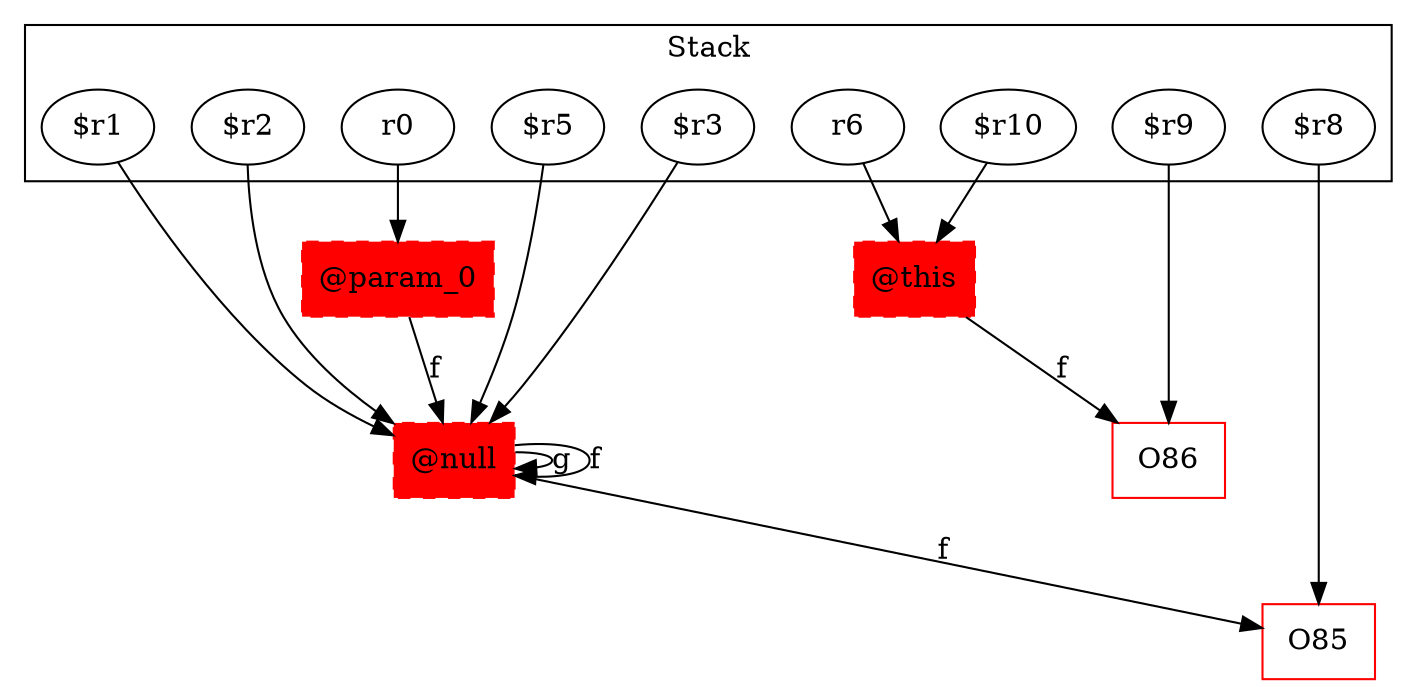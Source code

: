 digraph sample {
  rankDir="LR";
  subgraph cluster_0 {
    label="Stack"
    "$r1"; "$r2"; "r0"; "$r10"; "$r9"; "$r8"; "$r5"; "r6"; "$r3"; 
  }
  "$r1" -> { "@null"[shape=box]};
  "$r2" -> { "@null"[shape=box]};
  "r0" -> { "@param_0"[shape=box]};
  "$r10" -> { "@this"[shape=box]};
  "$r9" -> { O86[shape=box]};
  "$r8" -> { O85[shape=box]};
  "$r5" -> { "@null"[shape=box]};
  "r6" -> { "@this"[shape=box]};
  "$r3" -> { "@null"[shape=box]};
  "@null" -> "@null"[label="g", weight="0.2"]
  "@null" -> "@null"[label="f", weight="0.2"]
  "@null" -> O85[label="f", weight="0.2"]
  "@null"[shape=box, style="filled,dashed"];
  "@this" -> O86[label="f", weight="0.2"]
  "@this"[shape=box, style="filled,dashed"];
  "@param_0" -> "@null"[label="f", weight="0.2"]
  "@param_0"[shape=box, style="filled,dashed"];
  "@null"[color="red"];
  "@this"[color="red"];
  O86[color="red"];
  O85[color="red"];
  "@param_0"[color="red"];
}
